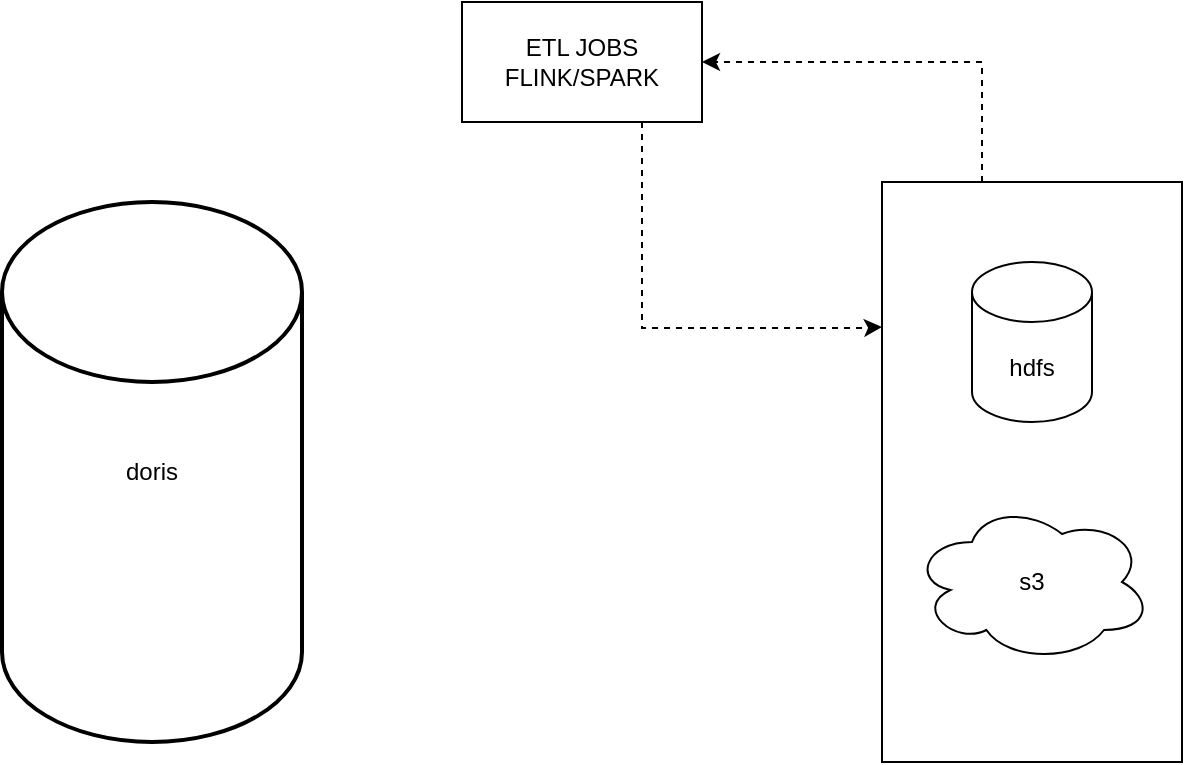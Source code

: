 <mxfile version="16.2.2" type="github">
  <diagram id="6D7t3AC_r5ulQxMm8dug" name="Page-1">
    <mxGraphModel dx="1186" dy="708" grid="1" gridSize="10" guides="1" tooltips="1" connect="1" arrows="1" fold="1" page="1" pageScale="1" pageWidth="827" pageHeight="1169" math="0" shadow="0">
      <root>
        <mxCell id="0" />
        <mxCell id="1" parent="0" />
        <mxCell id="I0GF1Sote8ErK0GJ8H6n-22" value="doris" style="strokeWidth=2;html=1;shape=mxgraph.flowchart.database;whiteSpace=wrap;comic=0;" parent="1" vertex="1">
          <mxGeometry x="140" y="140" width="150" height="270" as="geometry" />
        </mxCell>
        <mxCell id="S-7cpUd9dqpbrGHj3Zll-1" value="" style="group" vertex="1" connectable="0" parent="1">
          <mxGeometry x="580" y="130" width="150" height="290" as="geometry" />
        </mxCell>
        <mxCell id="I0GF1Sote8ErK0GJ8H6n-14" value="" style="rounded=0;whiteSpace=wrap;html=1;comic=0;" parent="S-7cpUd9dqpbrGHj3Zll-1" vertex="1">
          <mxGeometry width="150" height="290" as="geometry" />
        </mxCell>
        <mxCell id="I0GF1Sote8ErK0GJ8H6n-9" value="hdfs" style="shape=cylinder3;whiteSpace=wrap;html=1;boundedLbl=1;backgroundOutline=1;size=15;comic=0;" parent="S-7cpUd9dqpbrGHj3Zll-1" vertex="1">
          <mxGeometry x="45" y="40" width="60" height="80" as="geometry" />
        </mxCell>
        <mxCell id="I0GF1Sote8ErK0GJ8H6n-12" value="s3" style="ellipse;shape=cloud;whiteSpace=wrap;html=1;comic=0;" parent="S-7cpUd9dqpbrGHj3Zll-1" vertex="1">
          <mxGeometry x="15" y="160" width="120" height="80" as="geometry" />
        </mxCell>
        <mxCell id="S-7cpUd9dqpbrGHj3Zll-2" value="ETL JOBS&lt;br&gt;FLINK/SPARK" style="rounded=0;whiteSpace=wrap;html=1;" vertex="1" parent="1">
          <mxGeometry x="370" y="40" width="120" height="60" as="geometry" />
        </mxCell>
        <mxCell id="S-7cpUd9dqpbrGHj3Zll-3" value="" style="endArrow=classic;html=1;rounded=0;edgeStyle=orthogonalEdgeStyle;entryX=1;entryY=0.5;entryDx=0;entryDy=0;dashed=1;" edge="1" parent="1" target="S-7cpUd9dqpbrGHj3Zll-2">
          <mxGeometry width="50" height="50" relative="1" as="geometry">
            <mxPoint x="630" y="130" as="sourcePoint" />
            <mxPoint x="600" y="60" as="targetPoint" />
            <Array as="points">
              <mxPoint x="630" y="70" />
            </Array>
          </mxGeometry>
        </mxCell>
        <mxCell id="S-7cpUd9dqpbrGHj3Zll-4" value="" style="endArrow=classic;html=1;rounded=0;dashed=1;edgeStyle=orthogonalEdgeStyle;entryX=0;entryY=0.25;entryDx=0;entryDy=0;" edge="1" parent="1" target="I0GF1Sote8ErK0GJ8H6n-14">
          <mxGeometry width="50" height="50" relative="1" as="geometry">
            <mxPoint x="460" y="100" as="sourcePoint" />
            <mxPoint x="460" y="240" as="targetPoint" />
            <Array as="points">
              <mxPoint x="460" y="203" />
              <mxPoint x="570" y="203" />
            </Array>
          </mxGeometry>
        </mxCell>
      </root>
    </mxGraphModel>
  </diagram>
</mxfile>
